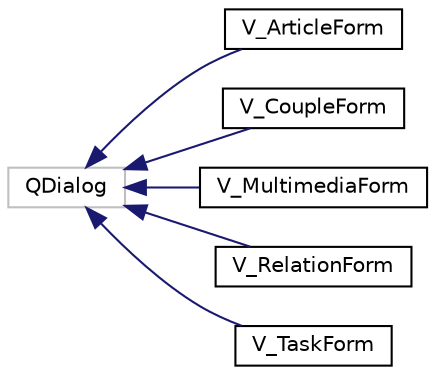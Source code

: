 digraph "Graphical Class Hierarchy"
{
  edge [fontname="Helvetica",fontsize="10",labelfontname="Helvetica",labelfontsize="10"];
  node [fontname="Helvetica",fontsize="10",shape=record];
  rankdir="LR";
  Node1 [label="QDialog",height=0.2,width=0.4,color="grey75", fillcolor="white", style="filled"];
  Node1 -> Node2 [dir="back",color="midnightblue",fontsize="10",style="solid",fontname="Helvetica"];
  Node2 [label="V_ArticleForm",height=0.2,width=0.4,color="black", fillcolor="white", style="filled",URL="$class_v___article_form.html"];
  Node1 -> Node3 [dir="back",color="midnightblue",fontsize="10",style="solid",fontname="Helvetica"];
  Node3 [label="V_CoupleForm",height=0.2,width=0.4,color="black", fillcolor="white", style="filled",URL="$class_v___couple_form.html"];
  Node1 -> Node4 [dir="back",color="midnightblue",fontsize="10",style="solid",fontname="Helvetica"];
  Node4 [label="V_MultimediaForm",height=0.2,width=0.4,color="black", fillcolor="white", style="filled",URL="$class_v___multimedia_form.html"];
  Node1 -> Node5 [dir="back",color="midnightblue",fontsize="10",style="solid",fontname="Helvetica"];
  Node5 [label="V_RelationForm",height=0.2,width=0.4,color="black", fillcolor="white", style="filled",URL="$class_v___relation_form.html"];
  Node1 -> Node6 [dir="back",color="midnightblue",fontsize="10",style="solid",fontname="Helvetica"];
  Node6 [label="V_TaskForm",height=0.2,width=0.4,color="black", fillcolor="white", style="filled",URL="$class_v___task_form.html"];
}
